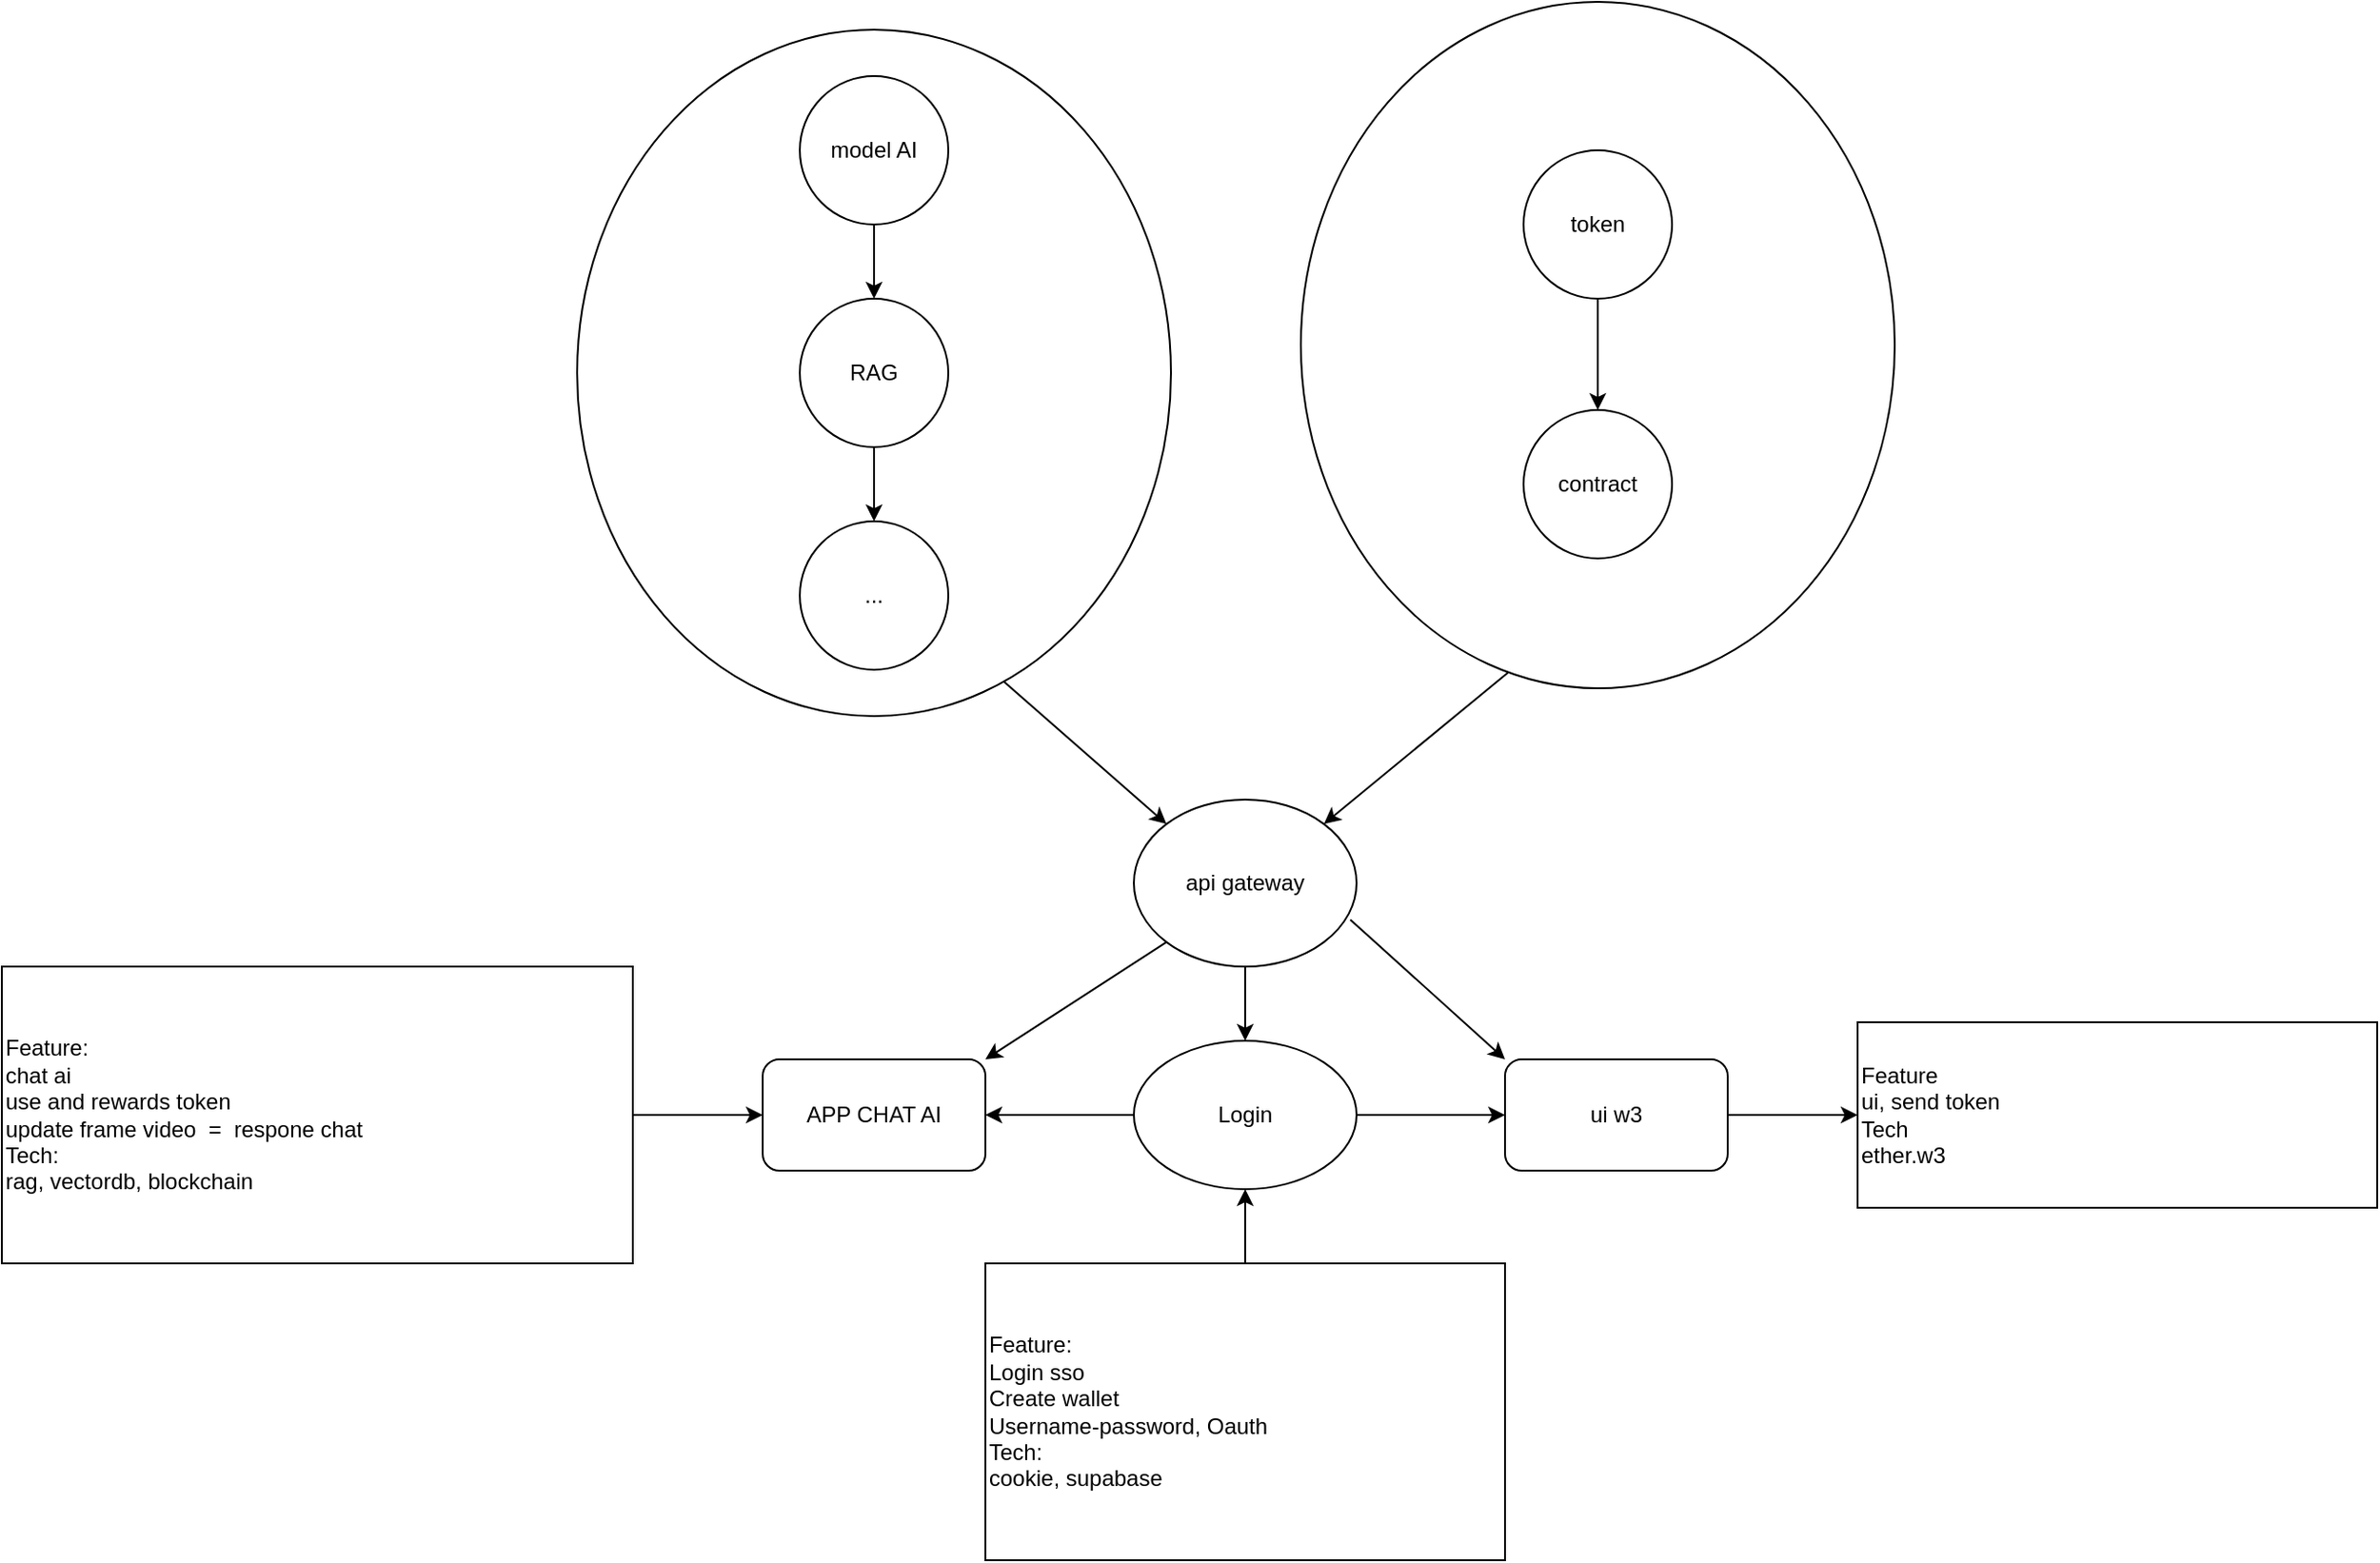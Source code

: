<mxfile>
    <diagram id="WwKGGHSKPtE0rxQt0NqL" name="Page-1">
        <mxGraphModel dx="2322" dy="1966" grid="1" gridSize="10" guides="1" tooltips="1" connect="1" arrows="1" fold="1" page="1" pageScale="1" pageWidth="850" pageHeight="1100" math="0" shadow="0">
            <root>
                <mxCell id="0"/>
                <mxCell id="1" parent="0"/>
                <mxCell id="4" value="" style="edgeStyle=none;html=1;" edge="1" parent="1" source="2" target="3">
                    <mxGeometry relative="1" as="geometry"/>
                </mxCell>
                <mxCell id="24" style="edgeStyle=none;html=1;entryX=0;entryY=0.5;entryDx=0;entryDy=0;" edge="1" parent="1" source="2" target="25">
                    <mxGeometry relative="1" as="geometry">
                        <mxPoint x="600" y="280" as="targetPoint"/>
                    </mxGeometry>
                </mxCell>
                <mxCell id="2" value="Login" style="ellipse;whiteSpace=wrap;html=1;" parent="1" vertex="1">
                    <mxGeometry x="390" y="240" width="120" height="80" as="geometry"/>
                </mxCell>
                <mxCell id="3" value="APP CHAT AI" style="rounded=1;whiteSpace=wrap;html=1;" vertex="1" parent="1">
                    <mxGeometry x="190" y="250" width="120" height="60" as="geometry"/>
                </mxCell>
                <mxCell id="9" value="" style="edgeStyle=none;html=1;" edge="1" parent="1" source="7" target="8">
                    <mxGeometry relative="1" as="geometry"/>
                </mxCell>
                <mxCell id="7" value="model AI" style="ellipse;whiteSpace=wrap;html=1;aspect=fixed;" vertex="1" parent="1">
                    <mxGeometry x="210" y="-280" width="80" height="80" as="geometry"/>
                </mxCell>
                <mxCell id="11" value="" style="edgeStyle=none;html=1;" edge="1" parent="1" source="8" target="10">
                    <mxGeometry relative="1" as="geometry"/>
                </mxCell>
                <mxCell id="8" value="RAG" style="ellipse;whiteSpace=wrap;html=1;" vertex="1" parent="1">
                    <mxGeometry x="210" y="-160" width="80" height="80" as="geometry"/>
                </mxCell>
                <mxCell id="10" value="..." style="ellipse;whiteSpace=wrap;html=1;" vertex="1" parent="1">
                    <mxGeometry x="210" y="-40" width="80" height="80" as="geometry"/>
                </mxCell>
                <mxCell id="14" style="edgeStyle=none;html=1;entryX=0;entryY=0.5;entryDx=0;entryDy=0;" edge="1" parent="1" source="13" target="3">
                    <mxGeometry relative="1" as="geometry"/>
                </mxCell>
                <mxCell id="13" value="Feature:&amp;nbsp; &lt;br&gt;chat ai&lt;br&gt;use and rewards token&lt;br&gt;update frame video&amp;nbsp; =&amp;nbsp; respone chat&lt;br&gt;Tech:&lt;br&gt;rag, vectordb, blockchain" style="rounded=0;whiteSpace=wrap;html=1;align=left;" vertex="1" parent="1">
                    <mxGeometry x="-220" y="200" width="340" height="160" as="geometry"/>
                </mxCell>
                <mxCell id="17" style="edgeStyle=none;html=1;entryX=0.5;entryY=1;entryDx=0;entryDy=0;entryPerimeter=0;" edge="1" parent="1" source="16" target="2">
                    <mxGeometry relative="1" as="geometry"/>
                </mxCell>
                <mxCell id="16" value="Feature:&amp;nbsp;&amp;nbsp;&lt;br&gt;Login sso&lt;br&gt;Create wallet&lt;br&gt;Username-password, Oauth&lt;br&gt;Tech:&lt;br&gt;cookie, supabase" style="rounded=0;whiteSpace=wrap;html=1;align=left;" vertex="1" parent="1">
                    <mxGeometry x="310" y="360" width="280" height="160" as="geometry"/>
                </mxCell>
                <mxCell id="22" value="" style="edgeStyle=none;html=1;" edge="1" parent="1" source="20" target="21">
                    <mxGeometry relative="1" as="geometry"/>
                </mxCell>
                <mxCell id="20" value="token" style="ellipse;whiteSpace=wrap;html=1;aspect=fixed;" vertex="1" parent="1">
                    <mxGeometry x="600" y="-240" width="80" height="80" as="geometry"/>
                </mxCell>
                <mxCell id="21" value="contract" style="ellipse;whiteSpace=wrap;html=1;aspect=fixed;" vertex="1" parent="1">
                    <mxGeometry x="600" y="-100" width="80" height="80" as="geometry"/>
                </mxCell>
                <mxCell id="29" style="edgeStyle=none;html=1;exitX=1;exitY=0.5;exitDx=0;exitDy=0;entryX=0;entryY=0.5;entryDx=0;entryDy=0;" edge="1" parent="1" source="25" target="28">
                    <mxGeometry relative="1" as="geometry"/>
                </mxCell>
                <mxCell id="25" value="ui w3" style="rounded=1;whiteSpace=wrap;html=1;" vertex="1" parent="1">
                    <mxGeometry x="590" y="250" width="120" height="60" as="geometry"/>
                </mxCell>
                <mxCell id="28" value="Feature&lt;br&gt;ui, send token&lt;br&gt;Tech&lt;br&gt;ether.w3" style="rounded=0;whiteSpace=wrap;html=1;align=left;" vertex="1" parent="1">
                    <mxGeometry x="780" y="230" width="280" height="100" as="geometry"/>
                </mxCell>
                <mxCell id="31" value="" style="ellipse;whiteSpace=wrap;html=1;shadow=0;fillColor=none;" vertex="1" parent="1">
                    <mxGeometry x="90" y="-305" width="320" height="370" as="geometry"/>
                </mxCell>
                <mxCell id="33" style="edgeStyle=none;html=1;" edge="1" parent="1" source="32" target="2">
                    <mxGeometry relative="1" as="geometry"/>
                </mxCell>
                <mxCell id="32" value="api gateway" style="ellipse;whiteSpace=wrap;html=1;shadow=0;sketch=0;fillColor=default;" vertex="1" parent="1">
                    <mxGeometry x="390" y="110" width="120" height="90" as="geometry"/>
                </mxCell>
                <mxCell id="34" value="" style="ellipse;whiteSpace=wrap;html=1;shadow=0;fillColor=none;" vertex="1" parent="1">
                    <mxGeometry x="480" y="-320" width="320" height="370" as="geometry"/>
                </mxCell>
                <mxCell id="35" value="" style="endArrow=classic;html=1;exitX=0.719;exitY=0.95;exitDx=0;exitDy=0;exitPerimeter=0;entryX=0;entryY=0;entryDx=0;entryDy=0;" edge="1" parent="1" source="31" target="32">
                    <mxGeometry width="50" height="50" relative="1" as="geometry">
                        <mxPoint x="570" y="270" as="sourcePoint"/>
                        <mxPoint x="620" y="220" as="targetPoint"/>
                    </mxGeometry>
                </mxCell>
                <mxCell id="36" value="" style="endArrow=classic;html=1;exitX=0.349;exitY=0.977;exitDx=0;exitDy=0;exitPerimeter=0;entryX=1;entryY=0;entryDx=0;entryDy=0;" edge="1" parent="1" source="34" target="32">
                    <mxGeometry width="50" height="50" relative="1" as="geometry">
                        <mxPoint x="330.08" y="56.5" as="sourcePoint"/>
                        <mxPoint x="417.574" y="133.18" as="targetPoint"/>
                    </mxGeometry>
                </mxCell>
                <mxCell id="37" value="" style="endArrow=classic;html=1;exitX=0.972;exitY=0.719;exitDx=0;exitDy=0;exitPerimeter=0;entryX=0;entryY=0;entryDx=0;entryDy=0;" edge="1" parent="1" source="32" target="25">
                    <mxGeometry width="50" height="50" relative="1" as="geometry">
                        <mxPoint x="330.08" y="56.5" as="sourcePoint"/>
                        <mxPoint x="417.574" y="133.18" as="targetPoint"/>
                    </mxGeometry>
                </mxCell>
                <mxCell id="38" value="" style="endArrow=classic;html=1;exitX=0;exitY=1;exitDx=0;exitDy=0;entryX=1;entryY=0;entryDx=0;entryDy=0;" edge="1" parent="1" source="32" target="3">
                    <mxGeometry width="50" height="50" relative="1" as="geometry">
                        <mxPoint x="516.64" y="184.71" as="sourcePoint"/>
                        <mxPoint x="600" y="260" as="targetPoint"/>
                    </mxGeometry>
                </mxCell>
            </root>
        </mxGraphModel>
    </diagram>
</mxfile>